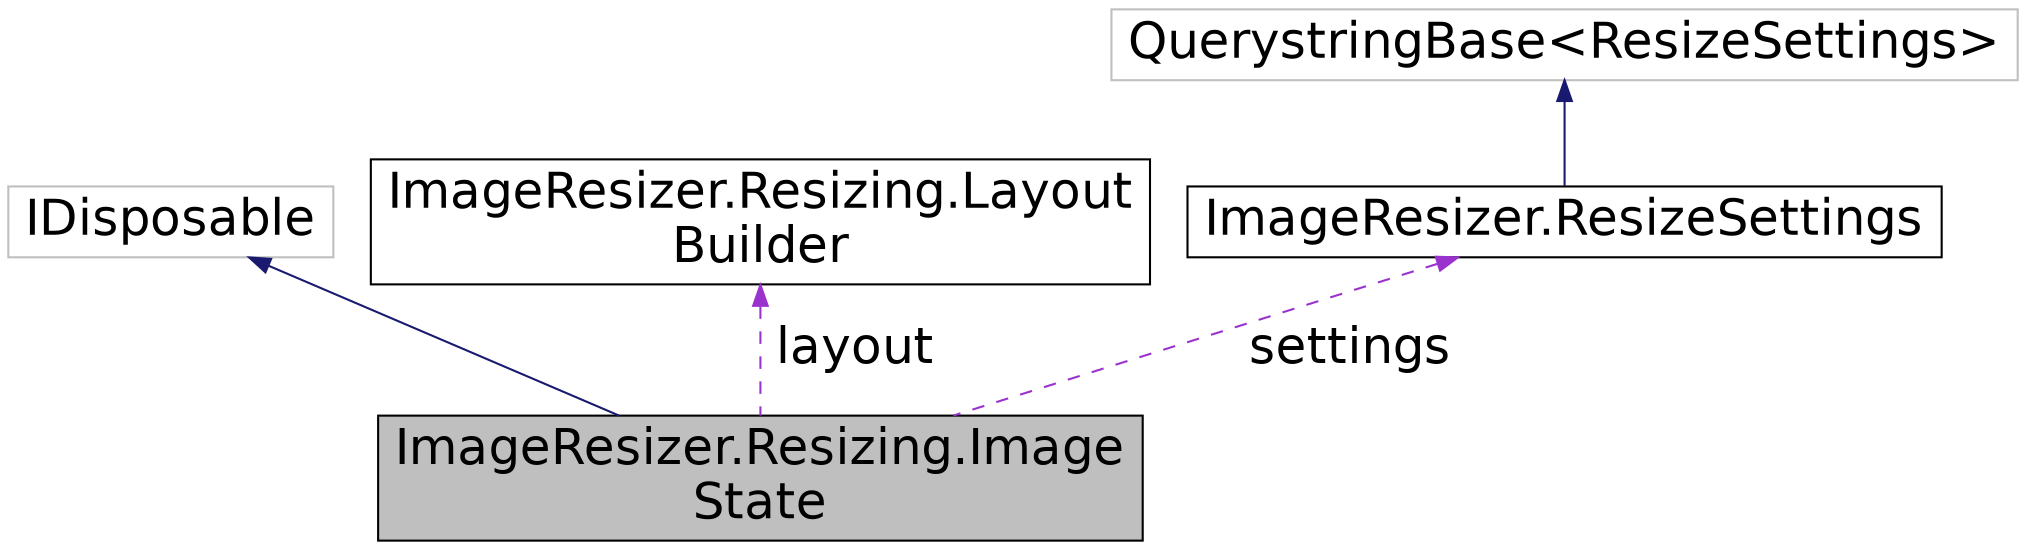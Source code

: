 digraph "ImageResizer.Resizing.ImageState"
{
  edge [fontname="Helvetica",fontsize="24",labelfontname="Helvetica",labelfontsize="24"];
  node [fontname="Helvetica",fontsize="24",shape=record];
  Node1 [label="ImageResizer.Resizing.Image\lState",height=0.2,width=0.4,color="black", fillcolor="grey75", style="filled" fontcolor="black"];
  Node2 -> Node1 [dir="back",color="midnightblue",fontsize="24",style="solid",fontname="Helvetica"];
  Node2 [label="IDisposable",height=0.2,width=0.4,color="grey75", fillcolor="white", style="filled"];
  Node3 -> Node1 [dir="back",color="darkorchid3",fontsize="24",style="dashed",label=" layout" ,fontname="Helvetica"];
  Node3 [label="ImageResizer.Resizing.Layout\lBuilder",height=0.2,width=0.4,color="black", fillcolor="white", style="filled",URL="$class_image_resizer_1_1_resizing_1_1_layout_builder.html"];
  Node4 -> Node1 [dir="back",color="darkorchid3",fontsize="24",style="dashed",label=" settings" ,fontname="Helvetica"];
  Node4 [label="ImageResizer.ResizeSettings",height=0.2,width=0.4,color="black", fillcolor="white", style="filled",URL="$class_image_resizer_1_1_resize_settings.html",tooltip="Represents the settings which will be used to process the image. Extends NameValueCollection to provi..."];
  Node5 -> Node4 [dir="back",color="midnightblue",fontsize="24",style="solid",fontname="Helvetica"];
  Node5 [label="QuerystringBase\<ResizeSettings\>",height=0.2,width=0.4,color="grey75", fillcolor="white", style="filled"];
}
